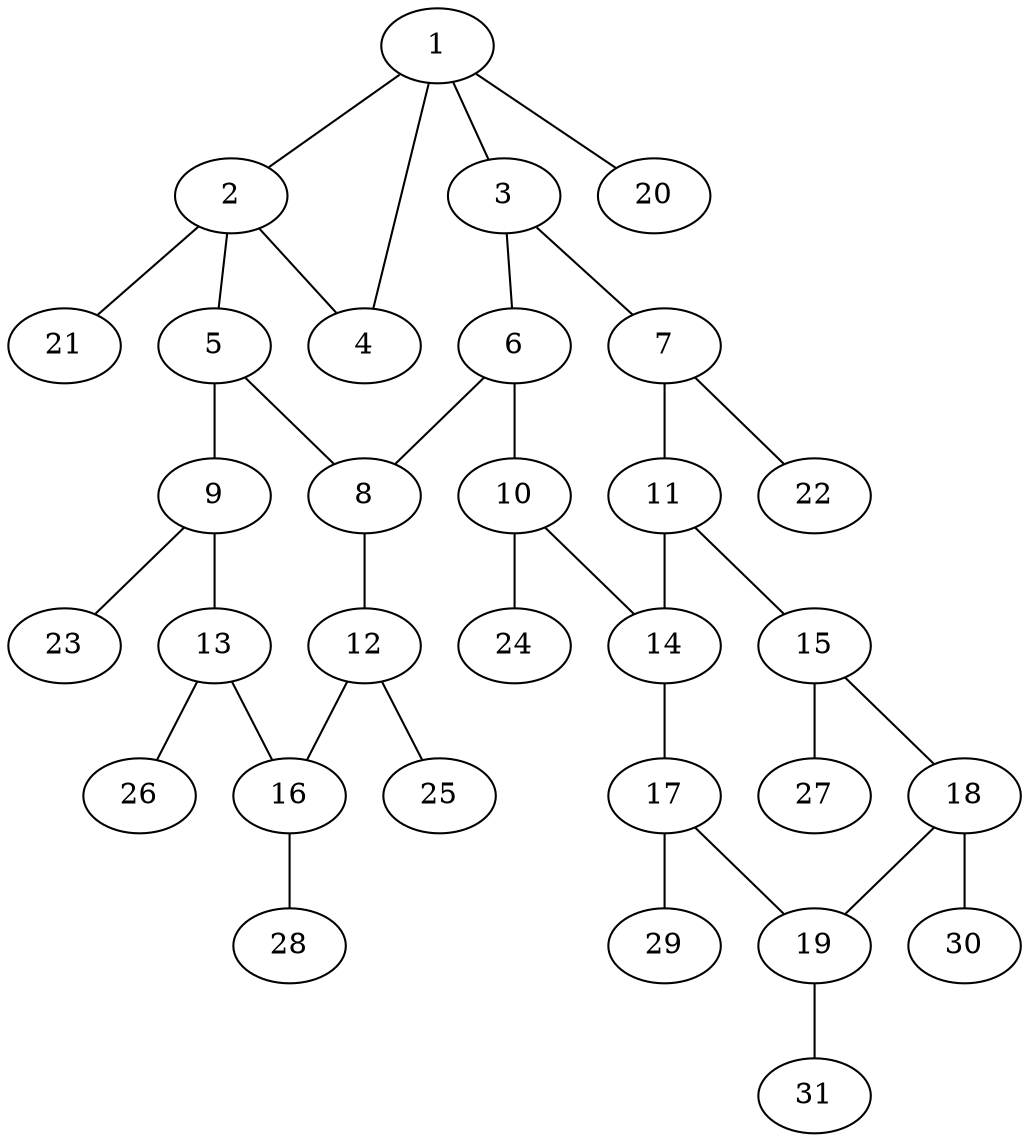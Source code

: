graph molecule_1922 {
	1	 [chem=C];
	2	 [chem=C];
	1 -- 2	 [valence=1];
	3	 [chem=C];
	1 -- 3	 [valence=1];
	4	 [chem=O];
	1 -- 4	 [valence=1];
	20	 [chem=H];
	1 -- 20	 [valence=1];
	2 -- 4	 [valence=1];
	5	 [chem=C];
	2 -- 5	 [valence=1];
	21	 [chem=H];
	2 -- 21	 [valence=1];
	6	 [chem=C];
	3 -- 6	 [valence=1];
	7	 [chem=C];
	3 -- 7	 [valence=2];
	8	 [chem=C];
	5 -- 8	 [valence=2];
	9	 [chem=C];
	5 -- 9	 [valence=1];
	6 -- 8	 [valence=1];
	10	 [chem=C];
	6 -- 10	 [valence=2];
	11	 [chem=C];
	7 -- 11	 [valence=1];
	22	 [chem=H];
	7 -- 22	 [valence=1];
	12	 [chem=C];
	8 -- 12	 [valence=1];
	13	 [chem=C];
	9 -- 13	 [valence=2];
	23	 [chem=H];
	9 -- 23	 [valence=1];
	14	 [chem=C];
	10 -- 14	 [valence=1];
	24	 [chem=H];
	10 -- 24	 [valence=1];
	11 -- 14	 [valence=1];
	15	 [chem=C];
	11 -- 15	 [valence=2];
	16	 [chem=C];
	12 -- 16	 [valence=2];
	25	 [chem=H];
	12 -- 25	 [valence=1];
	13 -- 16	 [valence=1];
	26	 [chem=H];
	13 -- 26	 [valence=1];
	17	 [chem=C];
	14 -- 17	 [valence=2];
	18	 [chem=C];
	15 -- 18	 [valence=1];
	27	 [chem=H];
	15 -- 27	 [valence=1];
	28	 [chem=H];
	16 -- 28	 [valence=1];
	19	 [chem=C];
	17 -- 19	 [valence=1];
	29	 [chem=H];
	17 -- 29	 [valence=1];
	18 -- 19	 [valence=2];
	30	 [chem=H];
	18 -- 30	 [valence=1];
	31	 [chem=H];
	19 -- 31	 [valence=1];
}
